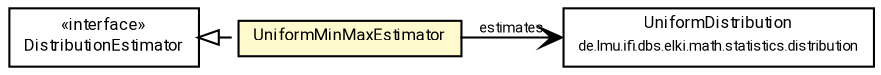 #!/usr/local/bin/dot
#
# Class diagram 
# Generated by UMLGraph version R5_7_2-60-g0e99a6 (http://www.spinellis.gr/umlgraph/)
#

digraph G {
	graph [fontnames="svg"]
	edge [fontname="Roboto",fontsize=7,labelfontname="Roboto",labelfontsize=7,color="black"];
	node [fontname="Roboto",fontcolor="black",fontsize=8,shape=plaintext,margin=0,width=0,height=0];
	nodesep=0.15;
	ranksep=0.25;
	rankdir=LR;
	// de.lmu.ifi.dbs.elki.math.statistics.distribution.estimator.DistributionEstimator<D extends de.lmu.ifi.dbs.elki.math.statistics.distribution.Distribution>
	c10536069 [label=<<table title="de.lmu.ifi.dbs.elki.math.statistics.distribution.estimator.DistributionEstimator" border="0" cellborder="1" cellspacing="0" cellpadding="2" href="DistributionEstimator.html" target="_parent">
		<tr><td><table border="0" cellspacing="0" cellpadding="1">
		<tr><td align="center" balign="center"> &#171;interface&#187; </td></tr>
		<tr><td align="center" balign="center"> <font face="Roboto">DistributionEstimator</font> </td></tr>
		</table></td></tr>
		</table>>, URL="DistributionEstimator.html"];
	// de.lmu.ifi.dbs.elki.math.statistics.distribution.estimator.UniformMinMaxEstimator
	c10536074 [label=<<table title="de.lmu.ifi.dbs.elki.math.statistics.distribution.estimator.UniformMinMaxEstimator" border="0" cellborder="1" cellspacing="0" cellpadding="2" bgcolor="lemonChiffon" href="UniformMinMaxEstimator.html" target="_parent">
		<tr><td><table border="0" cellspacing="0" cellpadding="1">
		<tr><td align="center" balign="center"> <font face="Roboto">UniformMinMaxEstimator</font> </td></tr>
		</table></td></tr>
		</table>>, URL="UniformMinMaxEstimator.html"];
	// de.lmu.ifi.dbs.elki.math.statistics.distribution.UniformDistribution
	c10536152 [label=<<table title="de.lmu.ifi.dbs.elki.math.statistics.distribution.UniformDistribution" border="0" cellborder="1" cellspacing="0" cellpadding="2" href="../UniformDistribution.html" target="_parent">
		<tr><td><table border="0" cellspacing="0" cellpadding="1">
		<tr><td align="center" balign="center"> <font face="Roboto">UniformDistribution</font> </td></tr>
		<tr><td align="center" balign="center"> <font face="Roboto" point-size="7.0">de.lmu.ifi.dbs.elki.math.statistics.distribution</font> </td></tr>
		</table></td></tr>
		</table>>, URL="../UniformDistribution.html"];
	// de.lmu.ifi.dbs.elki.math.statistics.distribution.estimator.UniformMinMaxEstimator implements de.lmu.ifi.dbs.elki.math.statistics.distribution.estimator.DistributionEstimator<D extends de.lmu.ifi.dbs.elki.math.statistics.distribution.Distribution>
	c10536069 -> c10536074 [arrowtail=empty,style=dashed,dir=back,weight=9];
	// de.lmu.ifi.dbs.elki.math.statistics.distribution.estimator.UniformMinMaxEstimator navassoc de.lmu.ifi.dbs.elki.math.statistics.distribution.UniformDistribution
	c10536074 -> c10536152 [arrowhead=open,weight=1,label="estimates"];
}


